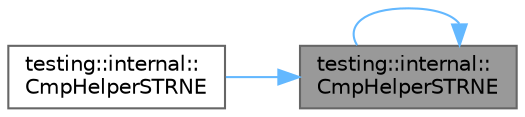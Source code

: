digraph "testing::internal::CmpHelperSTRNE"
{
 // LATEX_PDF_SIZE
  bgcolor="transparent";
  edge [fontname=Helvetica,fontsize=10,labelfontname=Helvetica,labelfontsize=10];
  node [fontname=Helvetica,fontsize=10,shape=box,height=0.2,width=0.4];
  rankdir="RL";
  Node1 [id="Node000001",label="testing::internal::\lCmpHelperSTRNE",height=0.2,width=0.4,color="gray40", fillcolor="grey60", style="filled", fontcolor="black",tooltip=" "];
  Node1 -> Node1 [id="edge1_Node000001_Node000001",dir="back",color="steelblue1",style="solid",tooltip=" "];
  Node1 -> Node2 [id="edge2_Node000001_Node000002",dir="back",color="steelblue1",style="solid",tooltip=" "];
  Node2 [id="Node000002",label="testing::internal::\lCmpHelperSTRNE",height=0.2,width=0.4,color="grey40", fillcolor="white", style="filled",URL="$namespacetesting_1_1internal.html#a6e700804399b6694d8d6157e3a141b17",tooltip=" "];
}
